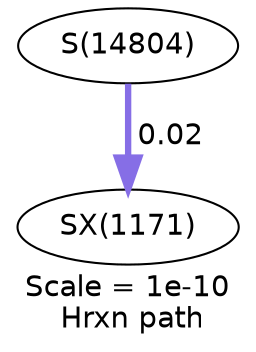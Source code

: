 digraph reaction_paths {
center=1;
s26 -> s48[fontname="Helvetica", style="setlinewidth(3.05)", arrowsize=1.52, color="0.7, 0.52, 0.9"
, label=" 0.02"];
s26 [ fontname="Helvetica", label="S(14804)"];
s48 [ fontname="Helvetica", label="SX(1171)"];
 label = "Scale = 1e-10\l Hrxn path";
 fontname = "Helvetica";
}
